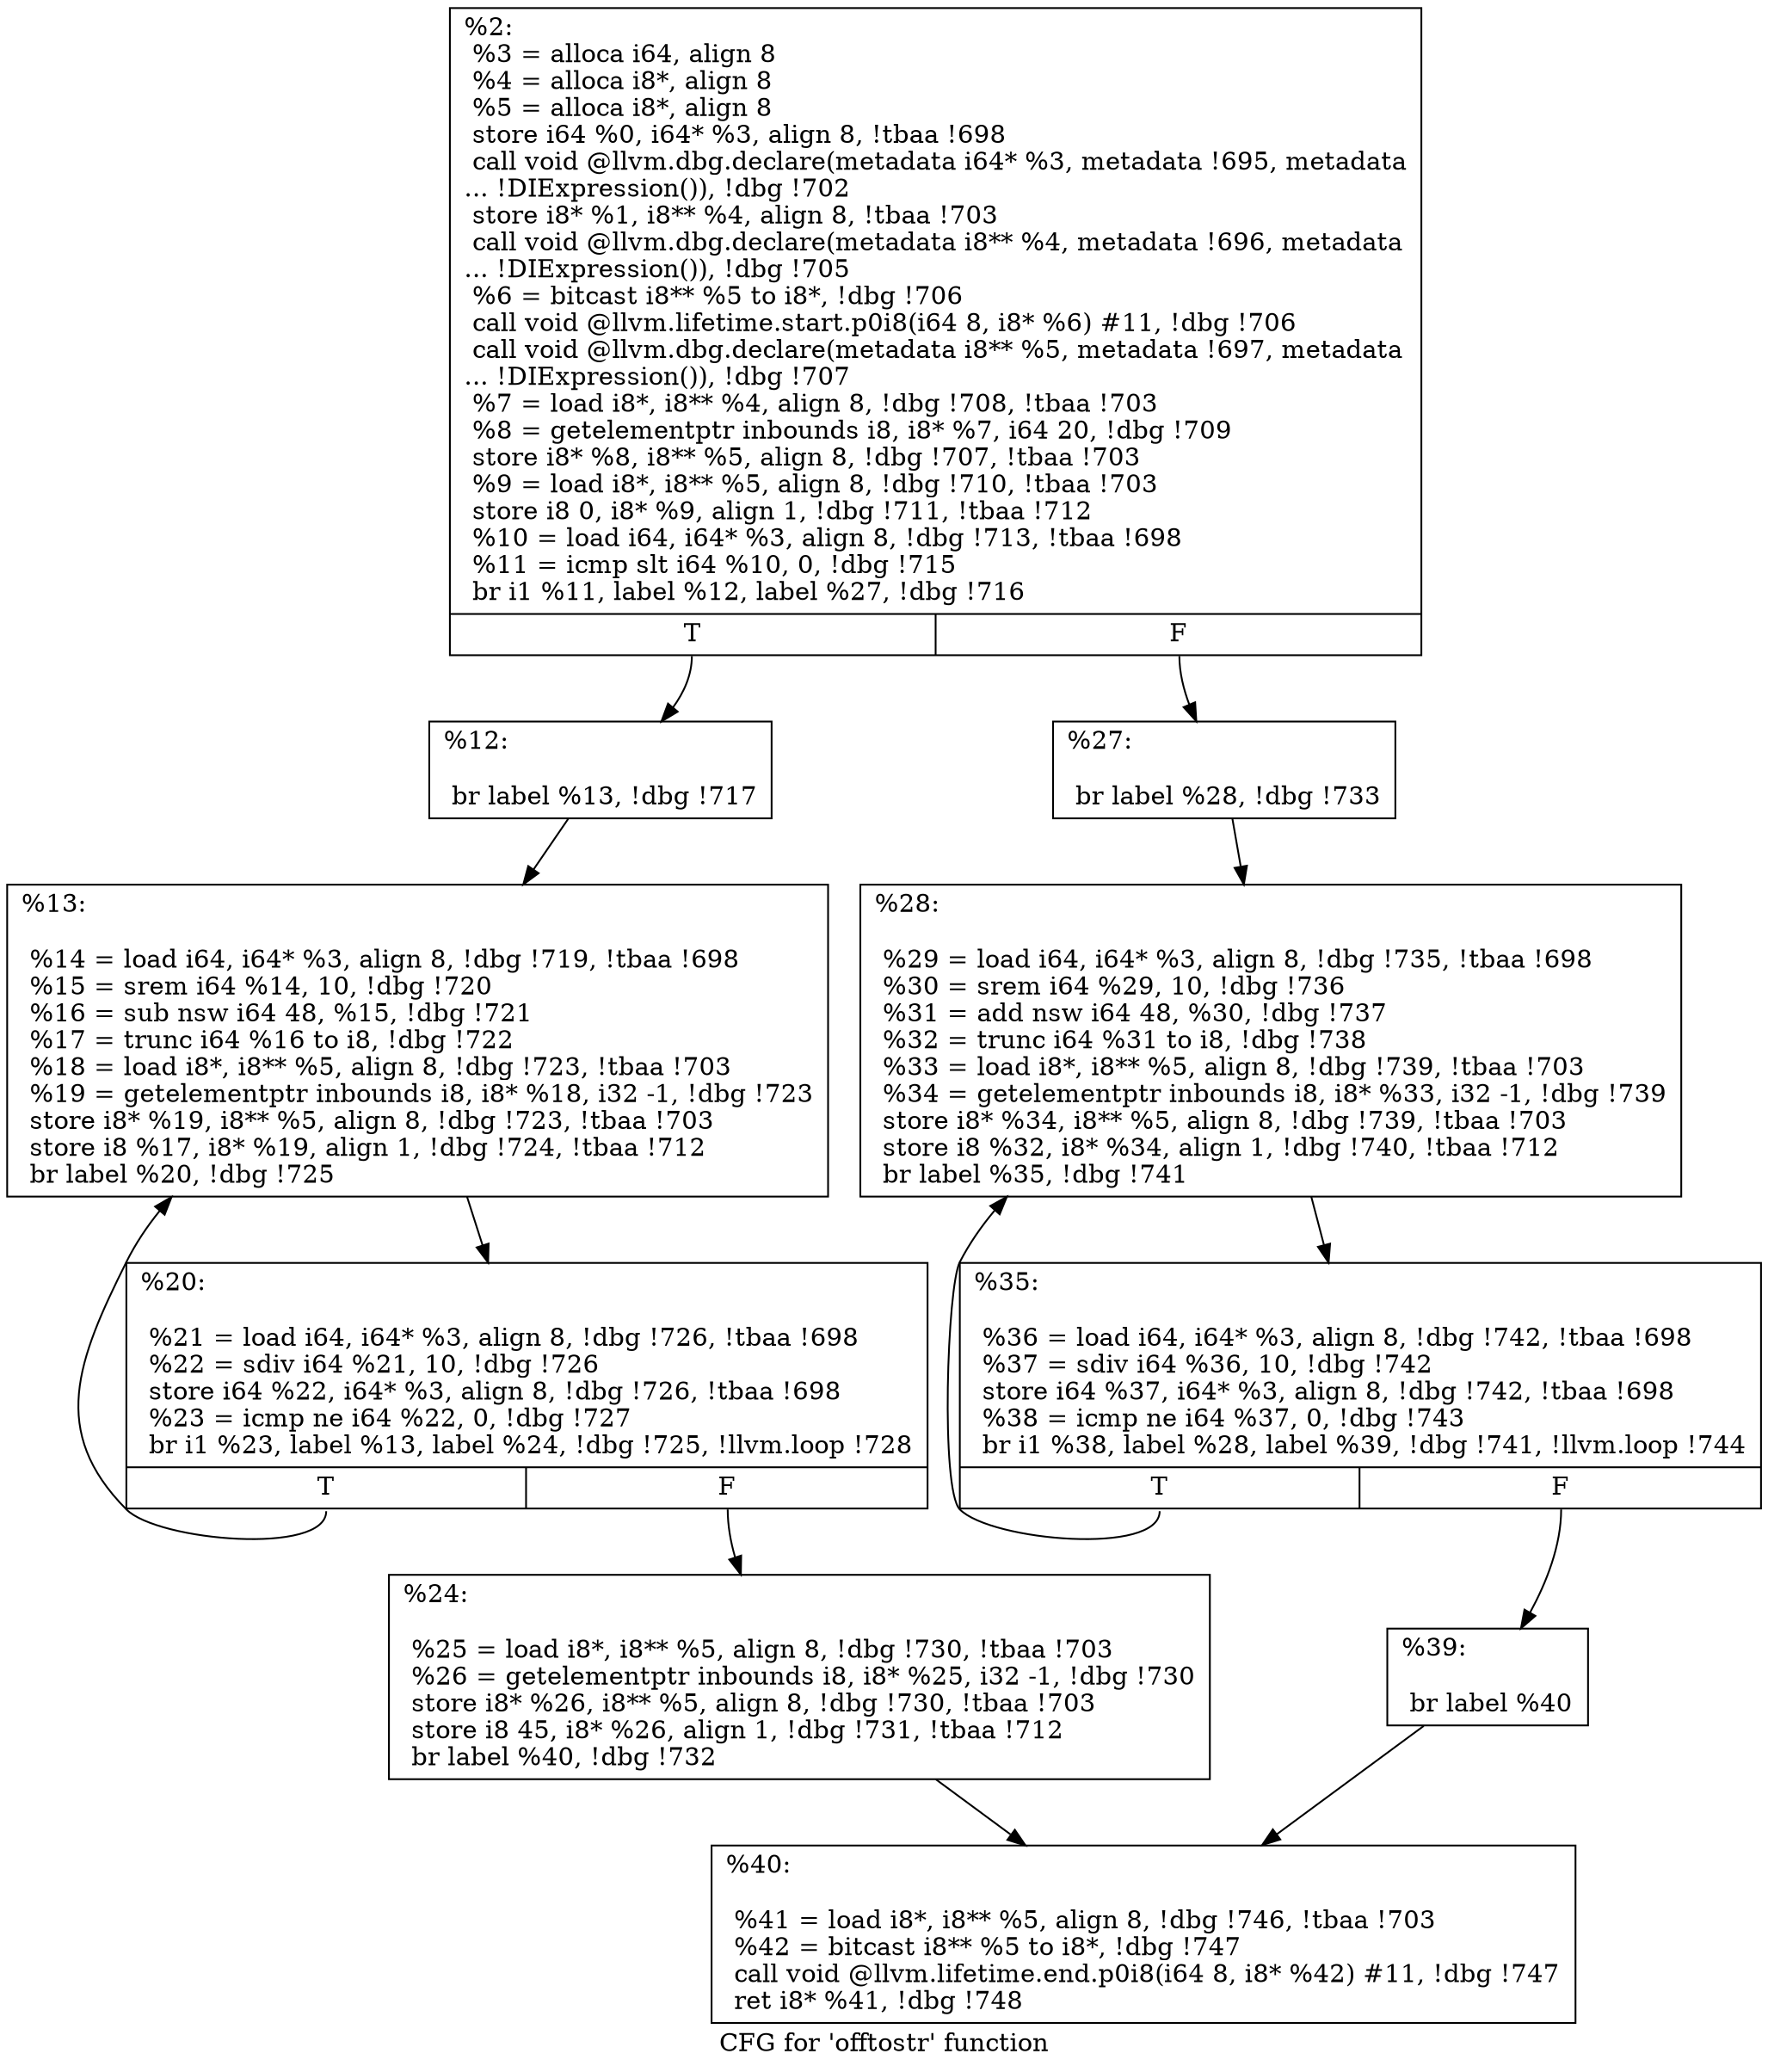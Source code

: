 digraph "CFG for 'offtostr' function" {
	label="CFG for 'offtostr' function";

	Node0x217c6d0 [shape=record,label="{%2:\l  %3 = alloca i64, align 8\l  %4 = alloca i8*, align 8\l  %5 = alloca i8*, align 8\l  store i64 %0, i64* %3, align 8, !tbaa !698\l  call void @llvm.dbg.declare(metadata i64* %3, metadata !695, metadata\l... !DIExpression()), !dbg !702\l  store i8* %1, i8** %4, align 8, !tbaa !703\l  call void @llvm.dbg.declare(metadata i8** %4, metadata !696, metadata\l... !DIExpression()), !dbg !705\l  %6 = bitcast i8** %5 to i8*, !dbg !706\l  call void @llvm.lifetime.start.p0i8(i64 8, i8* %6) #11, !dbg !706\l  call void @llvm.dbg.declare(metadata i8** %5, metadata !697, metadata\l... !DIExpression()), !dbg !707\l  %7 = load i8*, i8** %4, align 8, !dbg !708, !tbaa !703\l  %8 = getelementptr inbounds i8, i8* %7, i64 20, !dbg !709\l  store i8* %8, i8** %5, align 8, !dbg !707, !tbaa !703\l  %9 = load i8*, i8** %5, align 8, !dbg !710, !tbaa !703\l  store i8 0, i8* %9, align 1, !dbg !711, !tbaa !712\l  %10 = load i64, i64* %3, align 8, !dbg !713, !tbaa !698\l  %11 = icmp slt i64 %10, 0, !dbg !715\l  br i1 %11, label %12, label %27, !dbg !716\l|{<s0>T|<s1>F}}"];
	Node0x217c6d0:s0 -> Node0x2121340;
	Node0x217c6d0:s1 -> Node0x2121480;
	Node0x2121340 [shape=record,label="{%12:\l\l  br label %13, !dbg !717\l}"];
	Node0x2121340 -> Node0x2121390;
	Node0x2121390 [shape=record,label="{%13:\l\l  %14 = load i64, i64* %3, align 8, !dbg !719, !tbaa !698\l  %15 = srem i64 %14, 10, !dbg !720\l  %16 = sub nsw i64 48, %15, !dbg !721\l  %17 = trunc i64 %16 to i8, !dbg !722\l  %18 = load i8*, i8** %5, align 8, !dbg !723, !tbaa !703\l  %19 = getelementptr inbounds i8, i8* %18, i32 -1, !dbg !723\l  store i8* %19, i8** %5, align 8, !dbg !723, !tbaa !703\l  store i8 %17, i8* %19, align 1, !dbg !724, !tbaa !712\l  br label %20, !dbg !725\l}"];
	Node0x2121390 -> Node0x21213e0;
	Node0x21213e0 [shape=record,label="{%20:\l\l  %21 = load i64, i64* %3, align 8, !dbg !726, !tbaa !698\l  %22 = sdiv i64 %21, 10, !dbg !726\l  store i64 %22, i64* %3, align 8, !dbg !726, !tbaa !698\l  %23 = icmp ne i64 %22, 0, !dbg !727\l  br i1 %23, label %13, label %24, !dbg !725, !llvm.loop !728\l|{<s0>T|<s1>F}}"];
	Node0x21213e0:s0 -> Node0x2121390;
	Node0x21213e0:s1 -> Node0x2121430;
	Node0x2121430 [shape=record,label="{%24:\l\l  %25 = load i8*, i8** %5, align 8, !dbg !730, !tbaa !703\l  %26 = getelementptr inbounds i8, i8* %25, i32 -1, !dbg !730\l  store i8* %26, i8** %5, align 8, !dbg !730, !tbaa !703\l  store i8 45, i8* %26, align 1, !dbg !731, !tbaa !712\l  br label %40, !dbg !732\l}"];
	Node0x2121430 -> Node0x21215c0;
	Node0x2121480 [shape=record,label="{%27:\l\l  br label %28, !dbg !733\l}"];
	Node0x2121480 -> Node0x21214d0;
	Node0x21214d0 [shape=record,label="{%28:\l\l  %29 = load i64, i64* %3, align 8, !dbg !735, !tbaa !698\l  %30 = srem i64 %29, 10, !dbg !736\l  %31 = add nsw i64 48, %30, !dbg !737\l  %32 = trunc i64 %31 to i8, !dbg !738\l  %33 = load i8*, i8** %5, align 8, !dbg !739, !tbaa !703\l  %34 = getelementptr inbounds i8, i8* %33, i32 -1, !dbg !739\l  store i8* %34, i8** %5, align 8, !dbg !739, !tbaa !703\l  store i8 %32, i8* %34, align 1, !dbg !740, !tbaa !712\l  br label %35, !dbg !741\l}"];
	Node0x21214d0 -> Node0x2121520;
	Node0x2121520 [shape=record,label="{%35:\l\l  %36 = load i64, i64* %3, align 8, !dbg !742, !tbaa !698\l  %37 = sdiv i64 %36, 10, !dbg !742\l  store i64 %37, i64* %3, align 8, !dbg !742, !tbaa !698\l  %38 = icmp ne i64 %37, 0, !dbg !743\l  br i1 %38, label %28, label %39, !dbg !741, !llvm.loop !744\l|{<s0>T|<s1>F}}"];
	Node0x2121520:s0 -> Node0x21214d0;
	Node0x2121520:s1 -> Node0x2121570;
	Node0x2121570 [shape=record,label="{%39:\l\l  br label %40\l}"];
	Node0x2121570 -> Node0x21215c0;
	Node0x21215c0 [shape=record,label="{%40:\l\l  %41 = load i8*, i8** %5, align 8, !dbg !746, !tbaa !703\l  %42 = bitcast i8** %5 to i8*, !dbg !747\l  call void @llvm.lifetime.end.p0i8(i64 8, i8* %42) #11, !dbg !747\l  ret i8* %41, !dbg !748\l}"];
}
